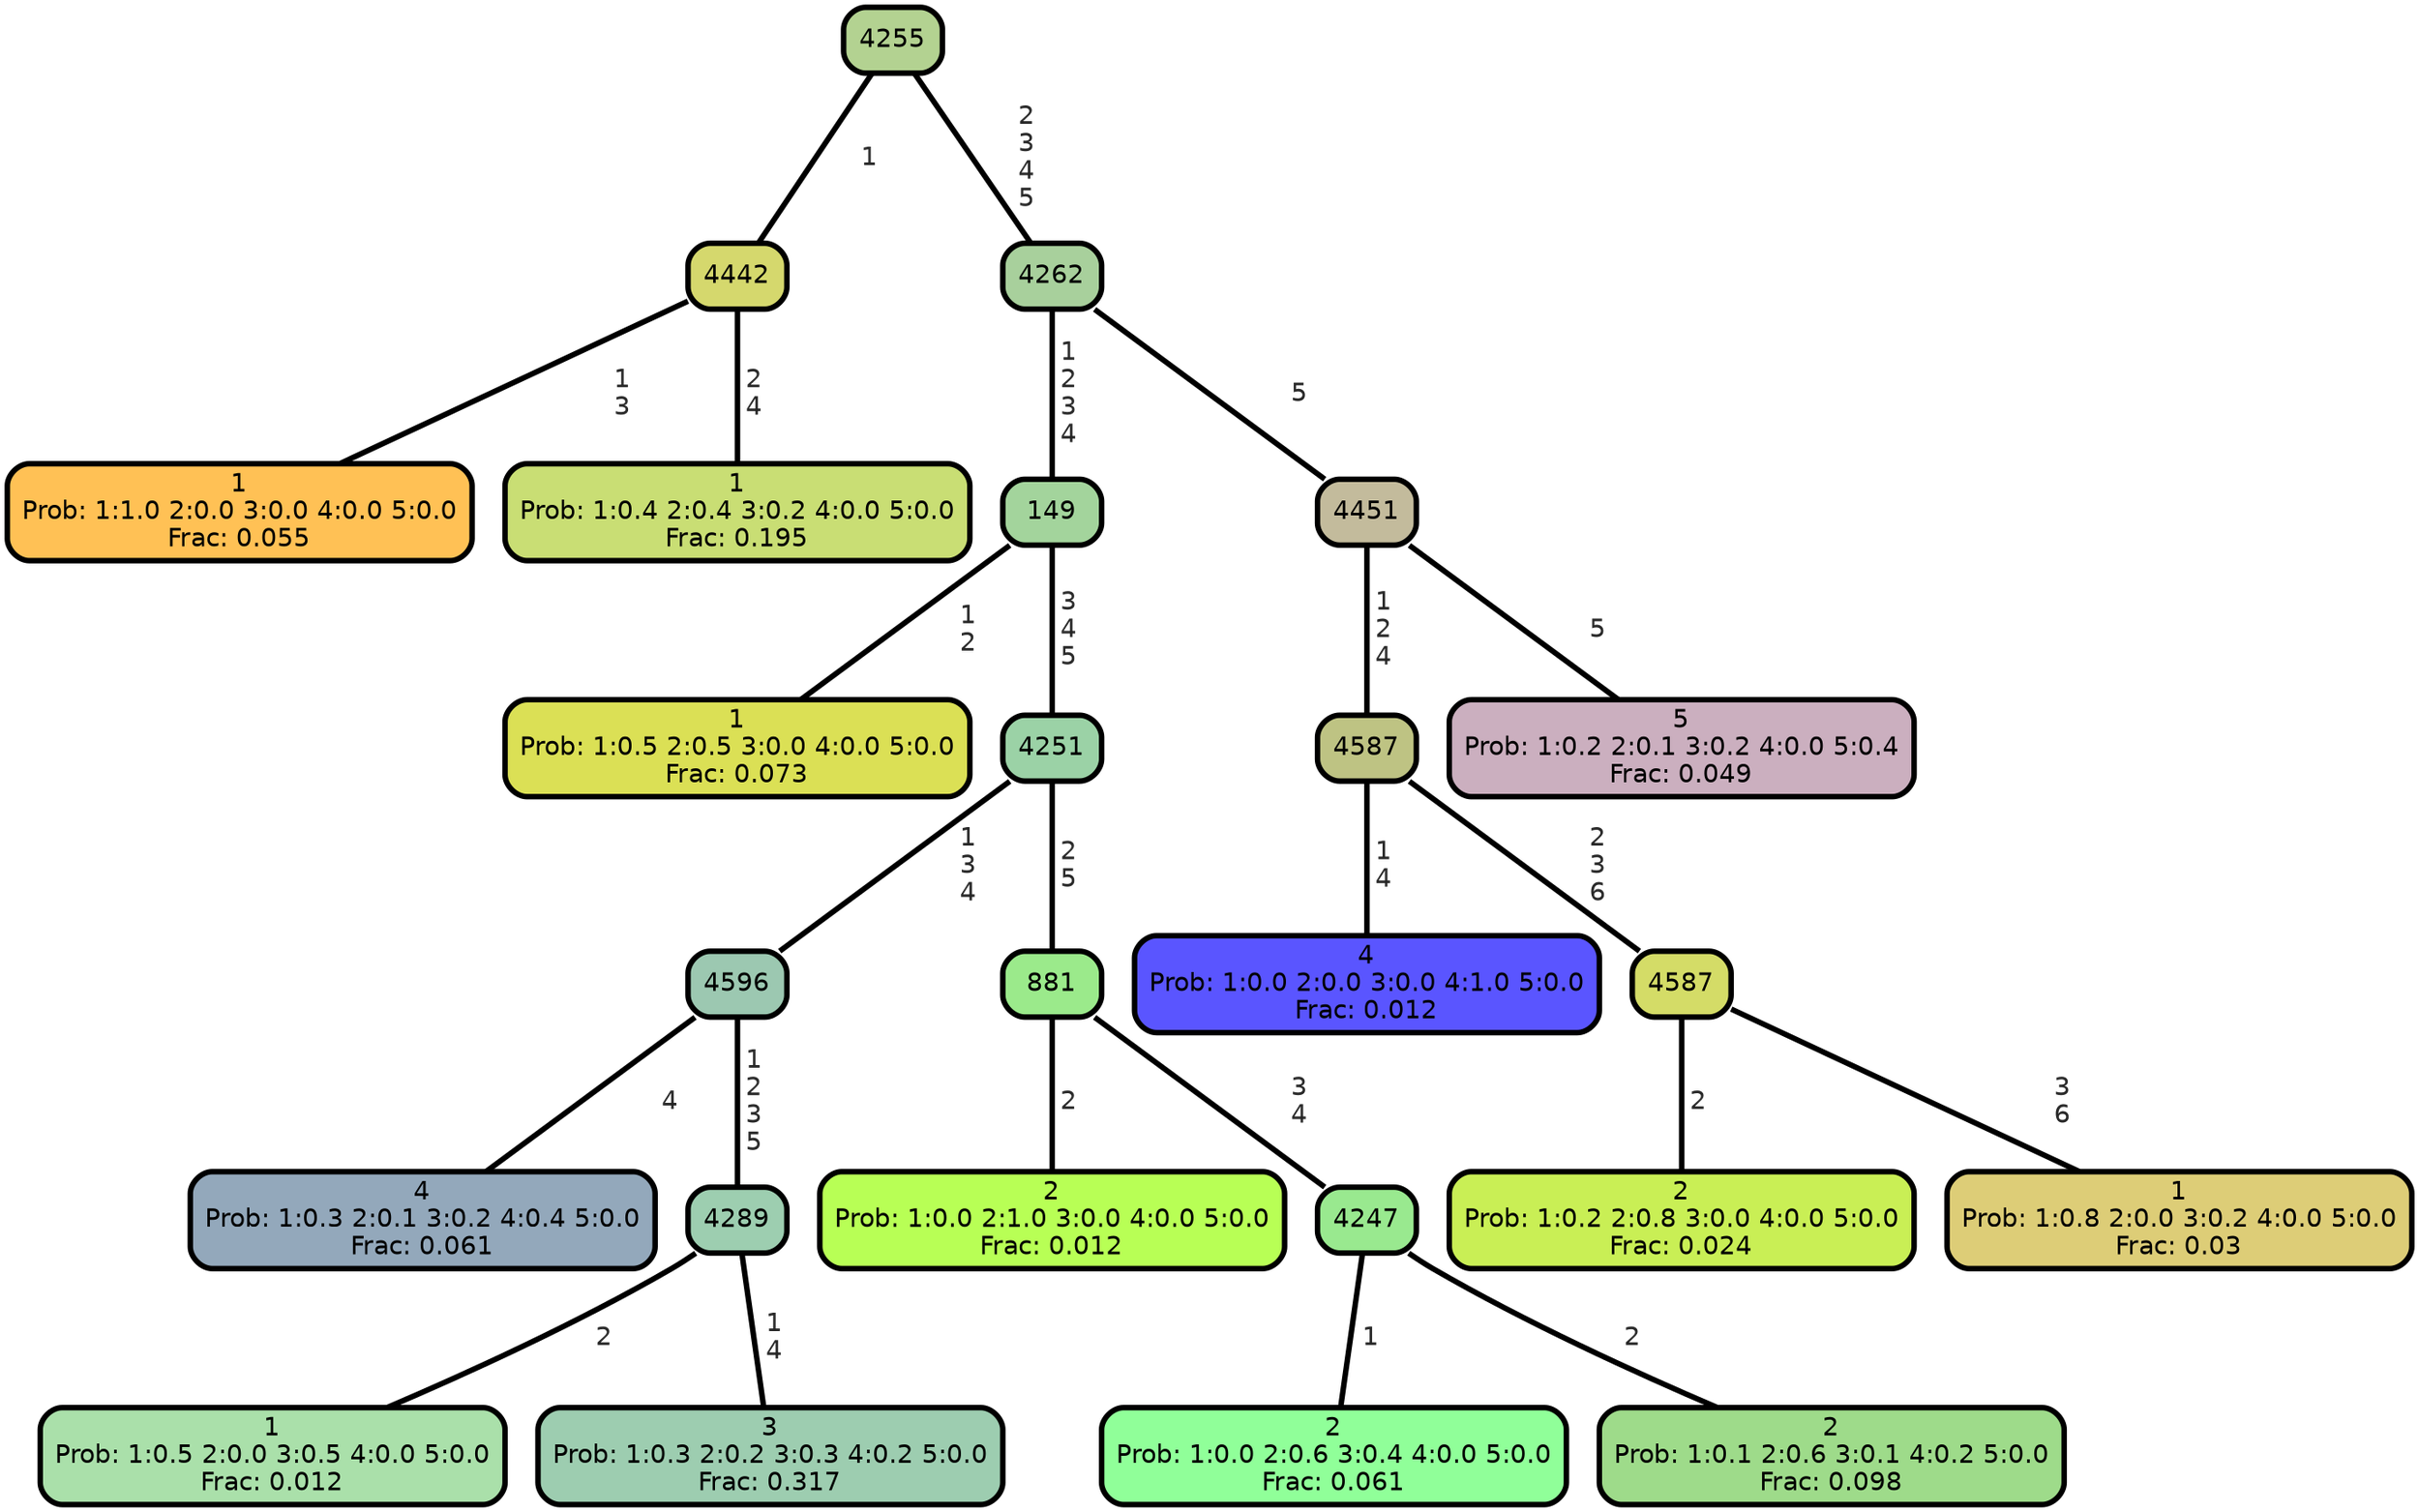 graph Tree {
node [shape=box, style="filled, rounded",color="black",penwidth="3",fontcolor="black",                 fontname=helvetica] ;
graph [ranksep="0 equally", splines=straight,                 bgcolor=transparent, dpi=200] ;
edge [fontname=helvetica, fontweight=bold,fontcolor=grey14,color=black] ;
0 [label="1
Prob: 1:1.0 2:0.0 3:0.0 4:0.0 5:0.0
Frac: 0.055", fillcolor="#ffc155"] ;
1 [label="4442", fillcolor="#d5d86d"] ;
2 [label="1
Prob: 1:0.4 2:0.4 3:0.2 4:0.0 5:0.0
Frac: 0.195", fillcolor="#c9de74"] ;
3 [label="4255", fillcolor="#b3d291"] ;
4 [label="1
Prob: 1:0.5 2:0.5 3:0.0 4:0.0 5:0.0
Frac: 0.073", fillcolor="#dbe055"] ;
5 [label="149", fillcolor="#a3d49c"] ;
6 [label="4
Prob: 1:0.3 2:0.1 3:0.2 4:0.4 5:0.0
Frac: 0.061", fillcolor="#93a8bb"] ;
7 [label="4596", fillcolor="#9cc8b1"] ;
8 [label="1
Prob: 1:0.5 2:0.0 3:0.5 4:0.0 5:0.0
Frac: 0.012", fillcolor="#aae0aa"] ;
9 [label="4289", fillcolor="#9dceb0"] ;
10 [label="3
Prob: 1:0.3 2:0.2 3:0.3 4:0.2 5:0.0
Frac: 0.317", fillcolor="#9dcdb0"] ;
11 [label="4251", fillcolor="#9bd2a6"] ;
12 [label="2
Prob: 1:0.0 2:1.0 3:0.0 4:0.0 5:0.0
Frac: 0.012", fillcolor="#b8ff55"] ;
13 [label="881", fillcolor="#9bea8b"] ;
14 [label="2
Prob: 1:0.0 2:0.6 3:0.4 4:0.0 5:0.0
Frac: 0.061", fillcolor="#90ff99"] ;
15 [label="4247", fillcolor="#99e98f"] ;
16 [label="2
Prob: 1:0.1 2:0.6 3:0.1 4:0.2 5:0.0
Frac: 0.098", fillcolor="#9edb8a"] ;
17 [label="4262", fillcolor="#a8d09c"] ;
18 [label="4
Prob: 1:0.0 2:0.0 3:0.0 4:1.0 5:0.0
Frac: 0.012", fillcolor="#5a55ff"] ;
19 [label="4587", fillcolor="#bec383"] ;
20 [label="2
Prob: 1:0.2 2:0.8 3:0.0 4:0.0 5:0.0
Frac: 0.024", fillcolor="#c9ef55"] ;
21 [label="4587", fillcolor="#d4dc67"] ;
22 [label="1
Prob: 1:0.8 2:0.0 3:0.2 4:0.0 5:0.0
Frac: 0.03", fillcolor="#ddcd77"] ;
23 [label="4451", fillcolor="#c3bb9c"] ;
24 [label="5
Prob: 1:0.2 2:0.1 3:0.2 4:0.0 5:0.4
Frac: 0.049", fillcolor="#cbafbf"] ;
1 -- 0 [label=" 1\n 3",penwidth=3] ;
1 -- 2 [label=" 2\n 4",penwidth=3] ;
3 -- 1 [label=" 1",penwidth=3] ;
3 -- 17 [label=" 2\n 3\n 4\n 5",penwidth=3] ;
5 -- 4 [label=" 1\n 2",penwidth=3] ;
5 -- 11 [label=" 3\n 4\n 5",penwidth=3] ;
7 -- 6 [label=" 4",penwidth=3] ;
7 -- 9 [label=" 1\n 2\n 3\n 5",penwidth=3] ;
9 -- 8 [label=" 2",penwidth=3] ;
9 -- 10 [label=" 1\n 4",penwidth=3] ;
11 -- 7 [label=" 1\n 3\n 4",penwidth=3] ;
11 -- 13 [label=" 2\n 5",penwidth=3] ;
13 -- 12 [label=" 2",penwidth=3] ;
13 -- 15 [label=" 3\n 4",penwidth=3] ;
15 -- 14 [label=" 1",penwidth=3] ;
15 -- 16 [label=" 2",penwidth=3] ;
17 -- 5 [label=" 1\n 2\n 3\n 4",penwidth=3] ;
17 -- 23 [label=" 5",penwidth=3] ;
19 -- 18 [label=" 1\n 4",penwidth=3] ;
19 -- 21 [label=" 2\n 3\n 6",penwidth=3] ;
21 -- 20 [label=" 2",penwidth=3] ;
21 -- 22 [label=" 3\n 6",penwidth=3] ;
23 -- 19 [label=" 1\n 2\n 4",penwidth=3] ;
23 -- 24 [label=" 5",penwidth=3] ;
{rank = same;}}